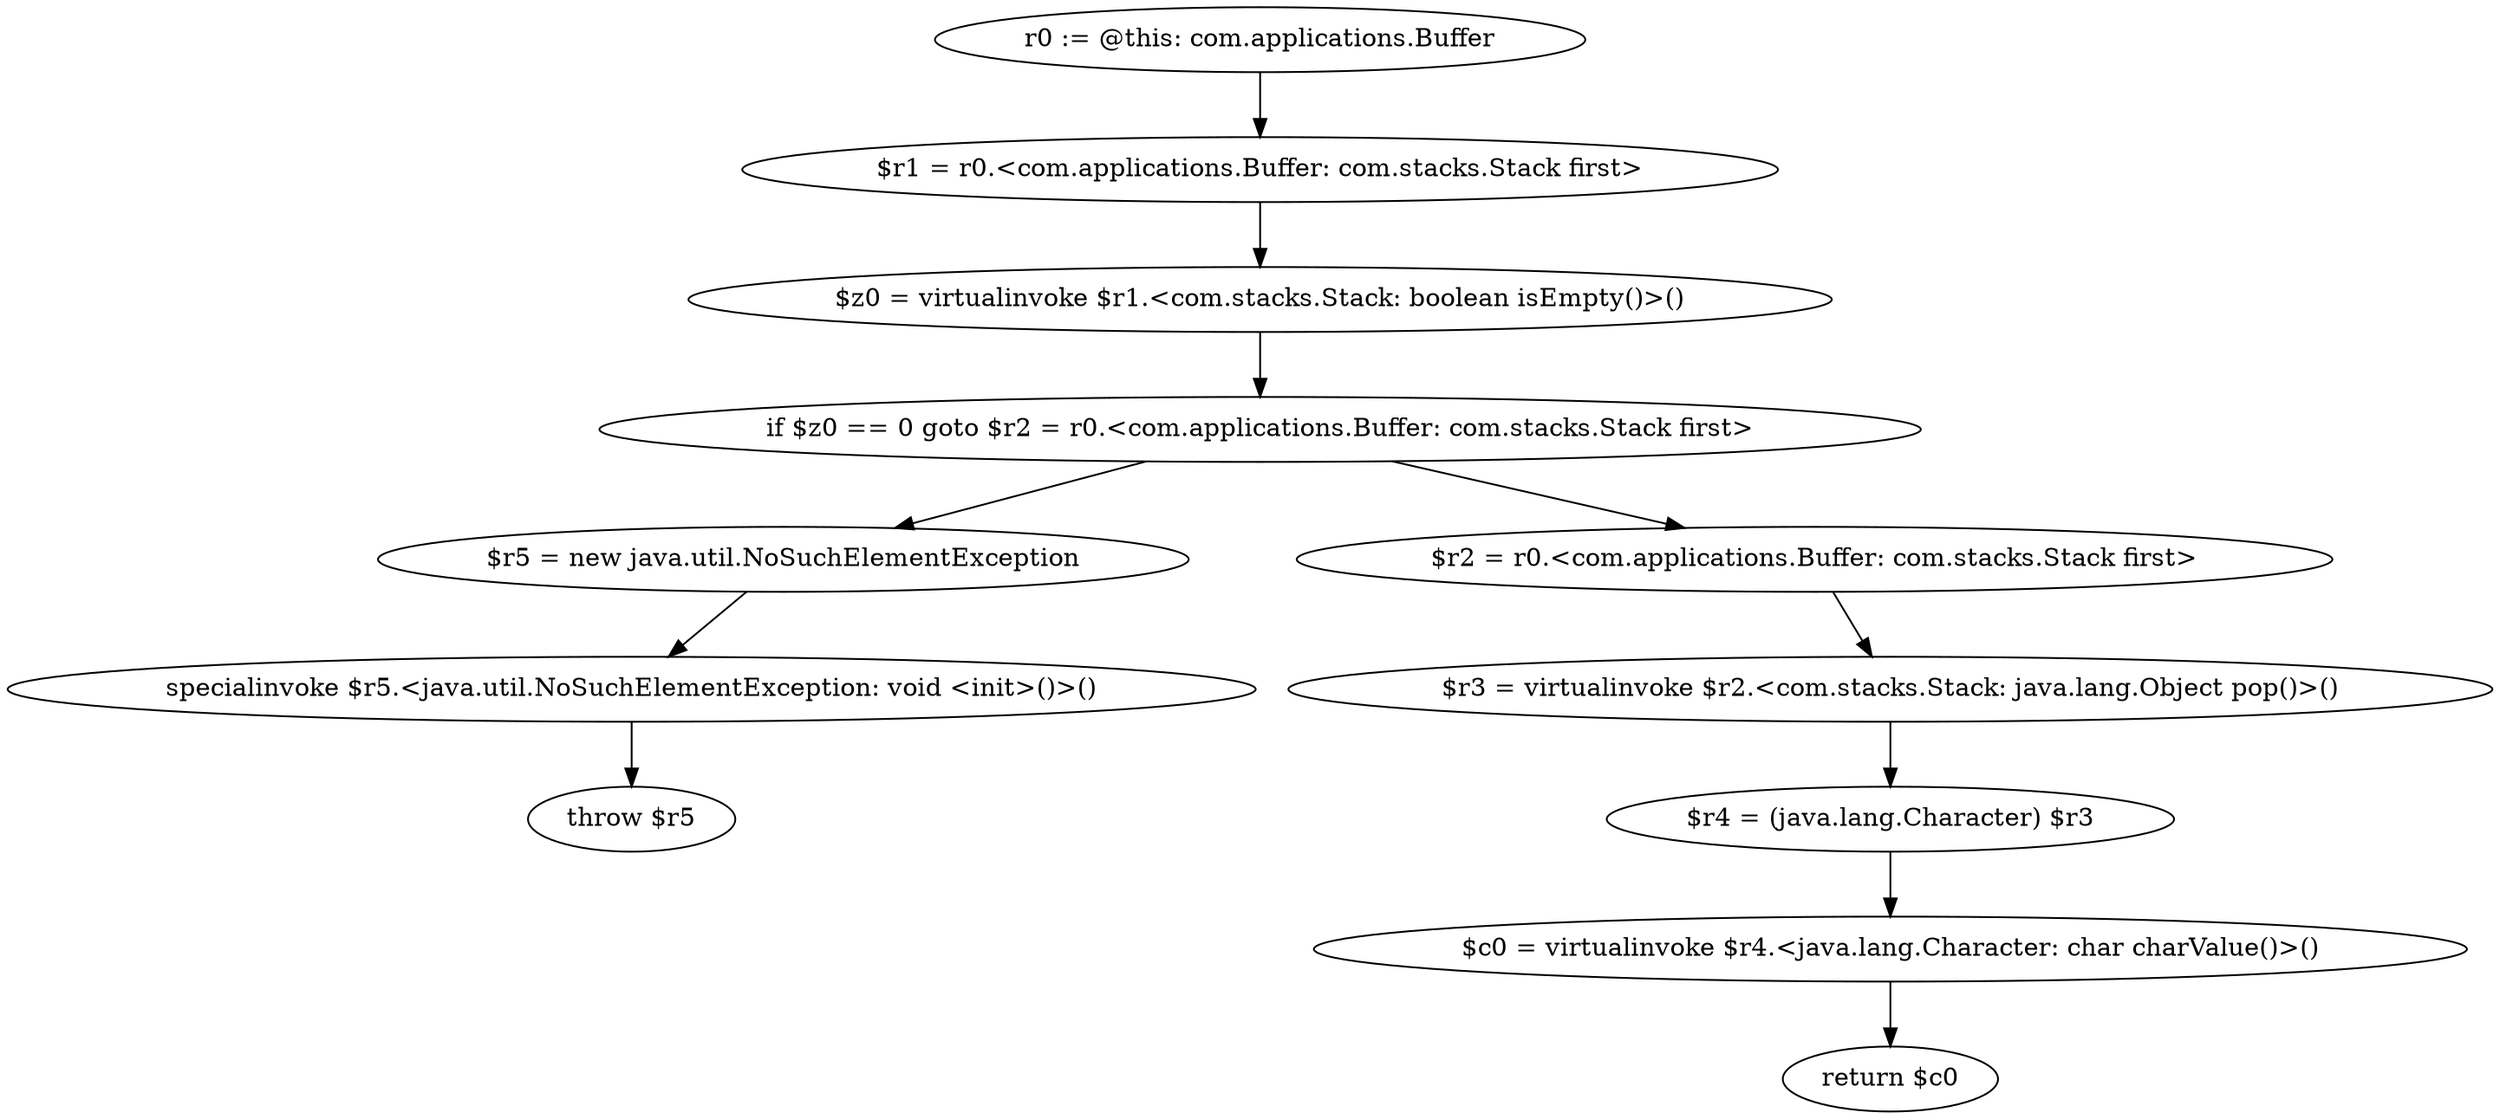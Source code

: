 digraph "unitGraph" {
    "r0 := @this: com.applications.Buffer"
    "$r1 = r0.<com.applications.Buffer: com.stacks.Stack first>"
    "$z0 = virtualinvoke $r1.<com.stacks.Stack: boolean isEmpty()>()"
    "if $z0 == 0 goto $r2 = r0.<com.applications.Buffer: com.stacks.Stack first>"
    "$r5 = new java.util.NoSuchElementException"
    "specialinvoke $r5.<java.util.NoSuchElementException: void <init>()>()"
    "throw $r5"
    "$r2 = r0.<com.applications.Buffer: com.stacks.Stack first>"
    "$r3 = virtualinvoke $r2.<com.stacks.Stack: java.lang.Object pop()>()"
    "$r4 = (java.lang.Character) $r3"
    "$c0 = virtualinvoke $r4.<java.lang.Character: char charValue()>()"
    "return $c0"
    "r0 := @this: com.applications.Buffer"->"$r1 = r0.<com.applications.Buffer: com.stacks.Stack first>";
    "$r1 = r0.<com.applications.Buffer: com.stacks.Stack first>"->"$z0 = virtualinvoke $r1.<com.stacks.Stack: boolean isEmpty()>()";
    "$z0 = virtualinvoke $r1.<com.stacks.Stack: boolean isEmpty()>()"->"if $z0 == 0 goto $r2 = r0.<com.applications.Buffer: com.stacks.Stack first>";
    "if $z0 == 0 goto $r2 = r0.<com.applications.Buffer: com.stacks.Stack first>"->"$r5 = new java.util.NoSuchElementException";
    "if $z0 == 0 goto $r2 = r0.<com.applications.Buffer: com.stacks.Stack first>"->"$r2 = r0.<com.applications.Buffer: com.stacks.Stack first>";
    "$r5 = new java.util.NoSuchElementException"->"specialinvoke $r5.<java.util.NoSuchElementException: void <init>()>()";
    "specialinvoke $r5.<java.util.NoSuchElementException: void <init>()>()"->"throw $r5";
    "$r2 = r0.<com.applications.Buffer: com.stacks.Stack first>"->"$r3 = virtualinvoke $r2.<com.stacks.Stack: java.lang.Object pop()>()";
    "$r3 = virtualinvoke $r2.<com.stacks.Stack: java.lang.Object pop()>()"->"$r4 = (java.lang.Character) $r3";
    "$r4 = (java.lang.Character) $r3"->"$c0 = virtualinvoke $r4.<java.lang.Character: char charValue()>()";
    "$c0 = virtualinvoke $r4.<java.lang.Character: char charValue()>()"->"return $c0";
}
